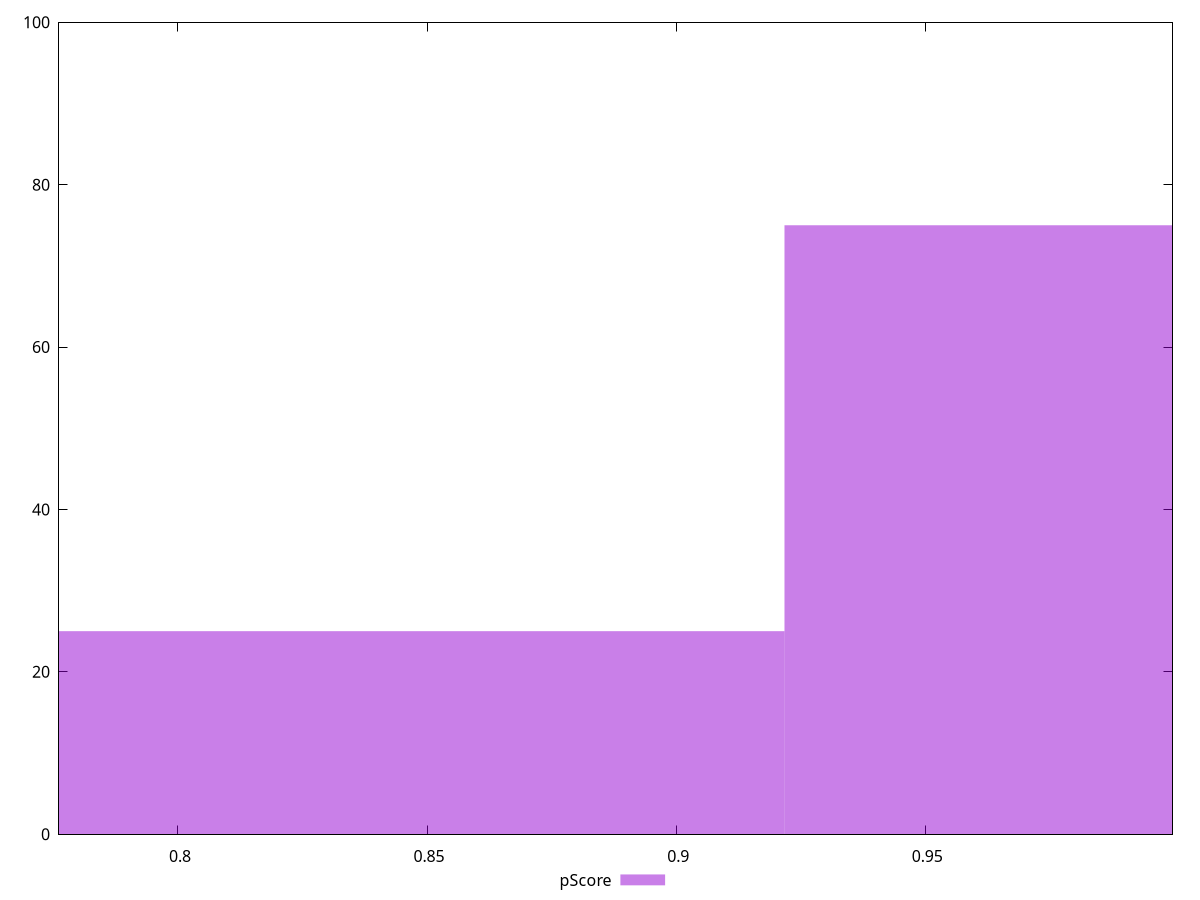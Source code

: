 reset

$pScore <<EOF
1.024155674460636 75
0.8193245395685088 25
EOF

set key outside below
set boxwidth 0.2048311348921272
set xrange [0.7761429257345126:0.9996090852968826]
set yrange [0:100]
set trange [0:100]
set style fill transparent solid 0.5 noborder
set terminal svg size 640, 490 enhanced background rgb 'white'
set output "report_00009_2021-02-08T22-37-41.559Z/uses-long-cache-ttl/samples/pages+cached+noadtech+nomedia+nocss/pScore/histogram.svg"

plot $pScore title "pScore" with boxes

reset
